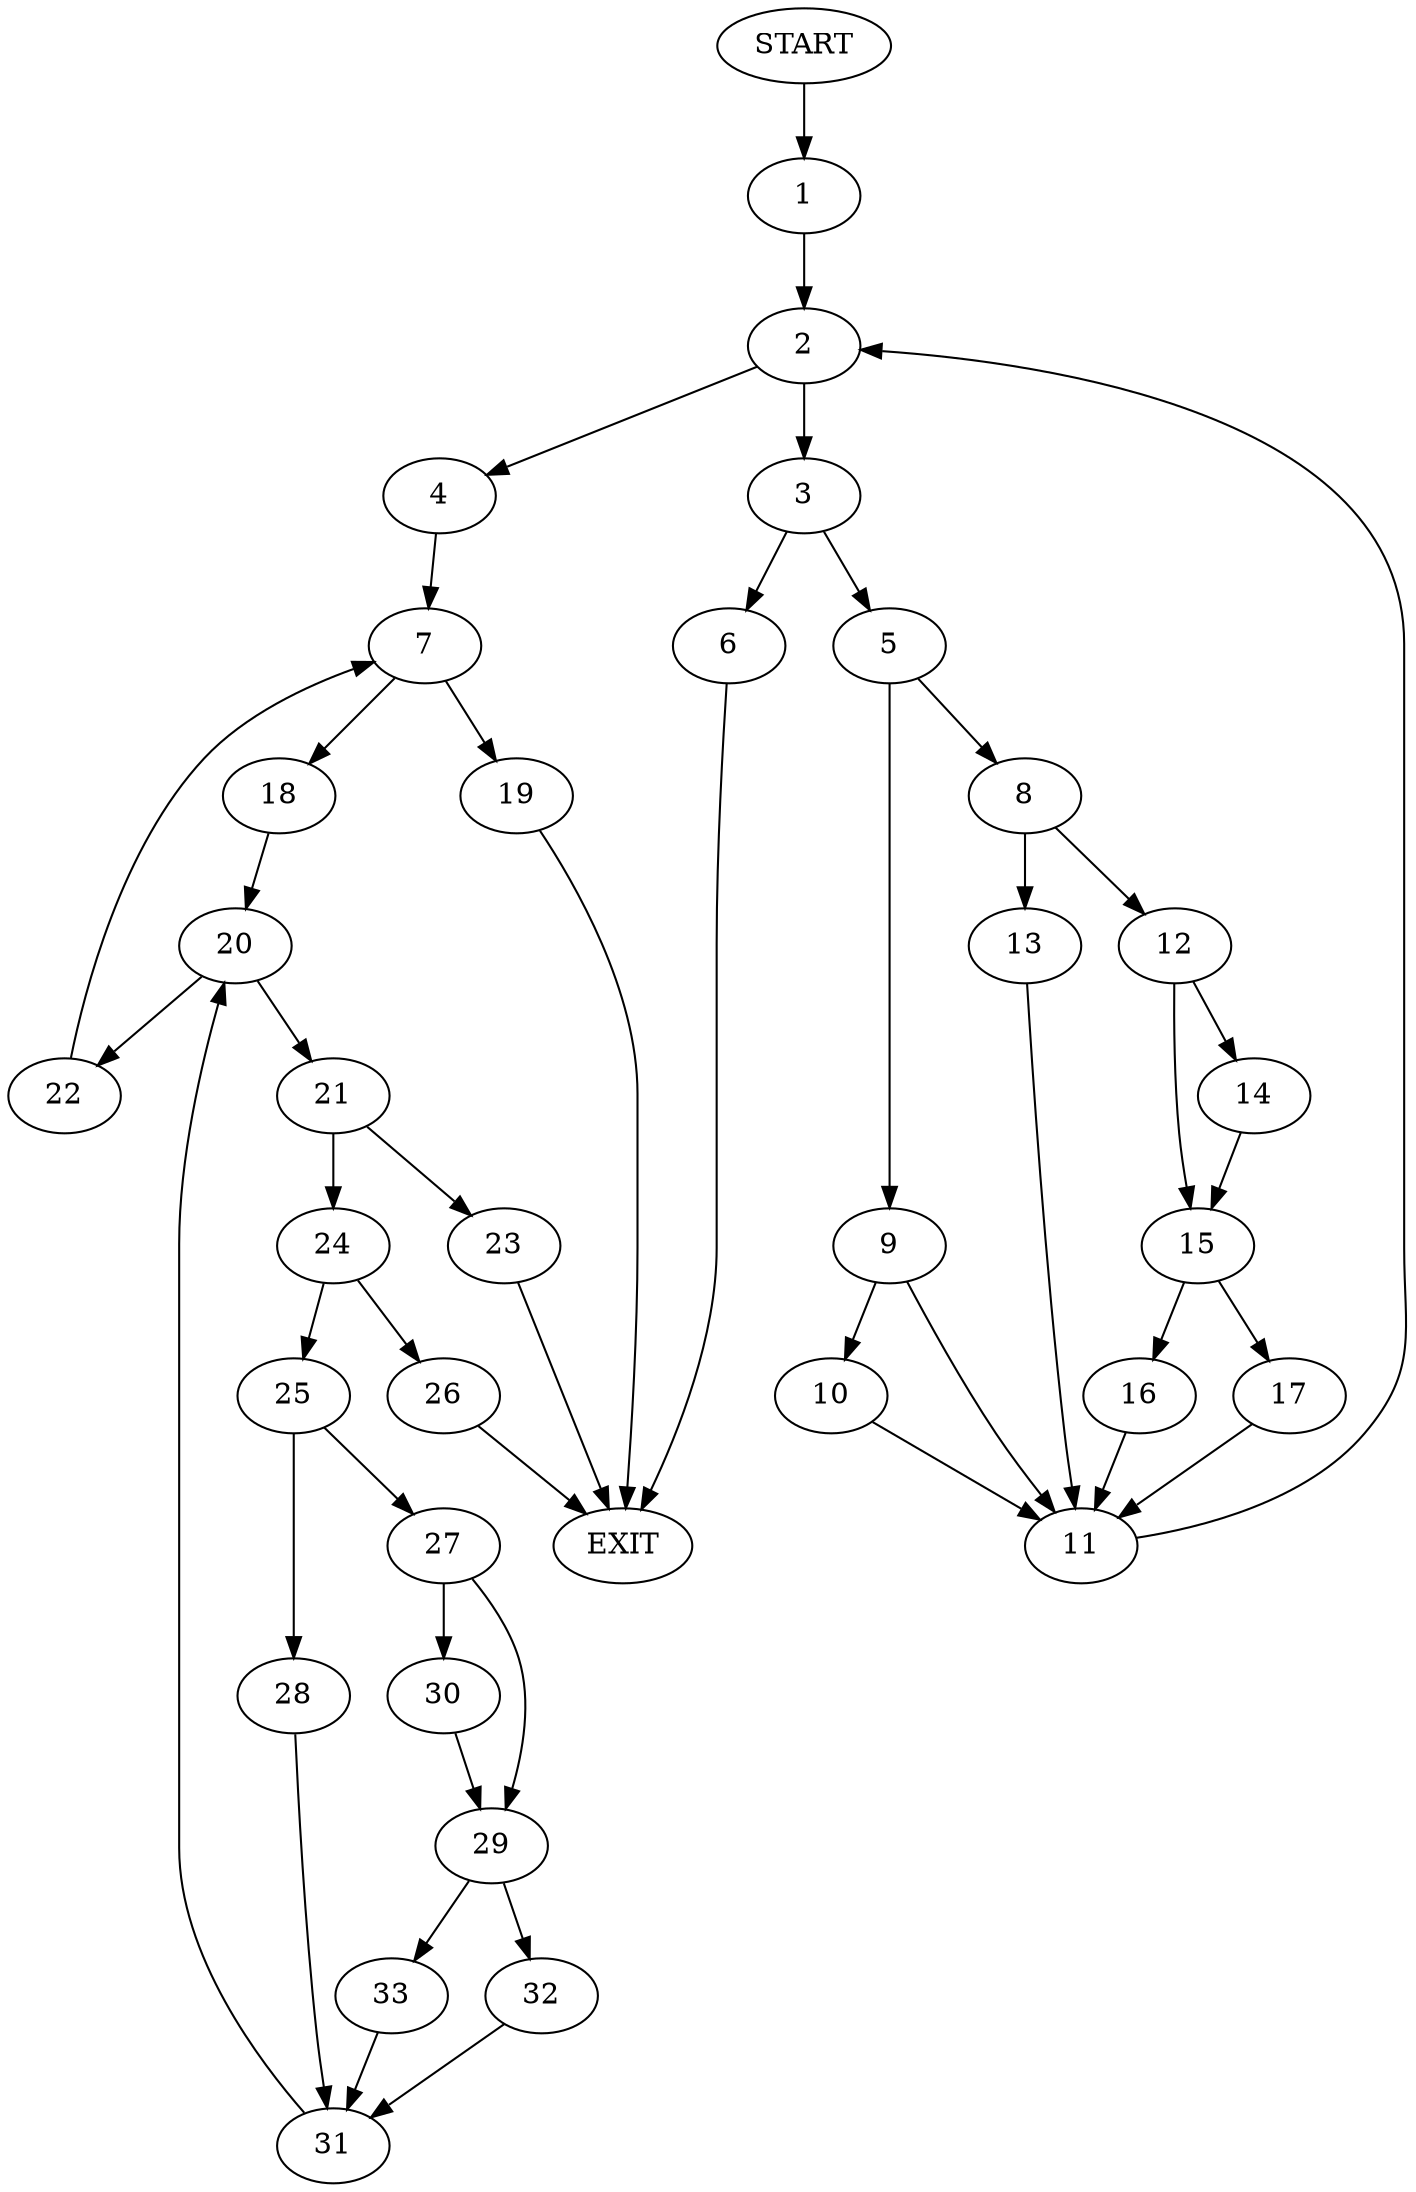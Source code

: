 digraph {
0 [label="START"]
34 [label="EXIT"]
0 -> 1
1 -> 2
2 -> 3
2 -> 4
3 -> 5
3 -> 6
4 -> 7
6 -> 34
5 -> 8
5 -> 9
9 -> 10
9 -> 11
8 -> 12
8 -> 13
10 -> 11
11 -> 2
12 -> 14
12 -> 15
13 -> 11
15 -> 16
15 -> 17
14 -> 15
16 -> 11
17 -> 11
7 -> 18
7 -> 19
18 -> 20
19 -> 34
20 -> 21
20 -> 22
21 -> 23
21 -> 24
22 -> 7
24 -> 25
24 -> 26
23 -> 34
25 -> 27
25 -> 28
26 -> 34
27 -> 29
27 -> 30
28 -> 31
31 -> 20
29 -> 32
29 -> 33
30 -> 29
32 -> 31
33 -> 31
}
